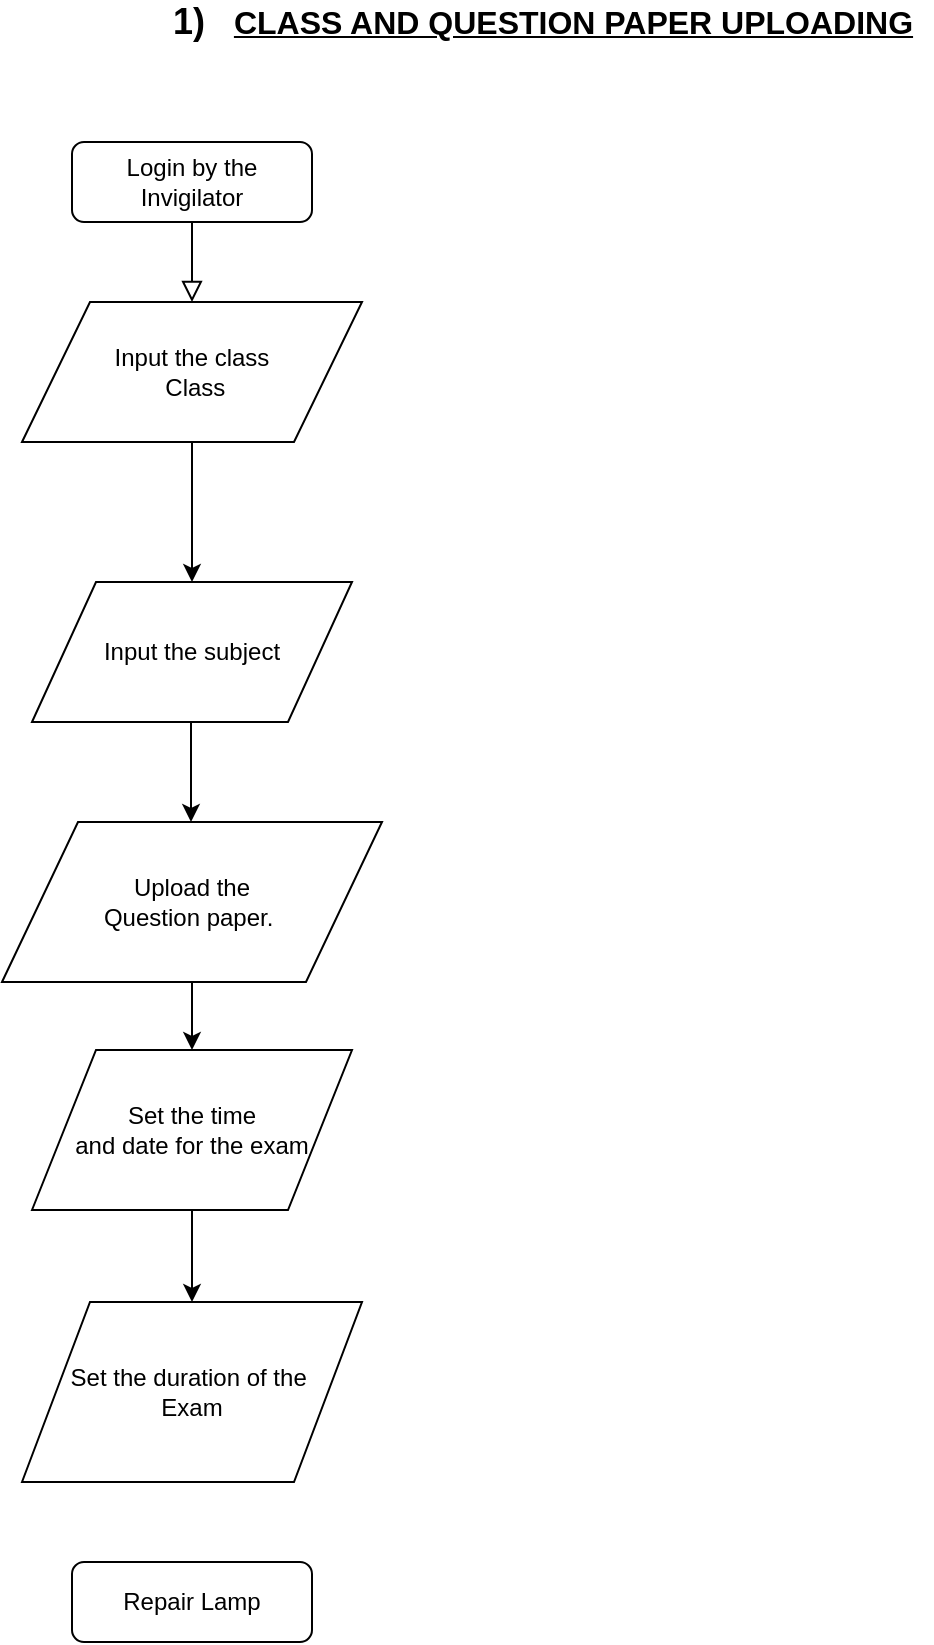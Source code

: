 <mxfile version="13.4.9" type="github">
  <diagram id="C5RBs43oDa-KdzZeNtuy" name="Page-1">
    <mxGraphModel dx="1221" dy="682" grid="1" gridSize="10" guides="1" tooltips="1" connect="1" arrows="1" fold="1" page="1" pageScale="1" pageWidth="827" pageHeight="1169" math="0" shadow="0">
      <root>
        <mxCell id="WIyWlLk6GJQsqaUBKTNV-0" />
        <mxCell id="WIyWlLk6GJQsqaUBKTNV-1" parent="WIyWlLk6GJQsqaUBKTNV-0" />
        <mxCell id="WIyWlLk6GJQsqaUBKTNV-2" value="" style="rounded=0;html=1;jettySize=auto;orthogonalLoop=1;fontSize=11;endArrow=block;endFill=0;endSize=8;strokeWidth=1;shadow=0;labelBackgroundColor=none;edgeStyle=orthogonalEdgeStyle;" parent="WIyWlLk6GJQsqaUBKTNV-1" source="WIyWlLk6GJQsqaUBKTNV-3" edge="1">
          <mxGeometry relative="1" as="geometry">
            <mxPoint x="220" y="170.0" as="targetPoint" />
          </mxGeometry>
        </mxCell>
        <mxCell id="WIyWlLk6GJQsqaUBKTNV-3" value="Login by the Invigilator" style="rounded=1;whiteSpace=wrap;html=1;fontSize=12;glass=0;strokeWidth=1;shadow=0;" parent="WIyWlLk6GJQsqaUBKTNV-1" vertex="1">
          <mxGeometry x="160" y="90" width="120" height="40" as="geometry" />
        </mxCell>
        <mxCell id="WIyWlLk6GJQsqaUBKTNV-11" value="Repair Lamp" style="rounded=1;whiteSpace=wrap;html=1;fontSize=12;glass=0;strokeWidth=1;shadow=0;" parent="WIyWlLk6GJQsqaUBKTNV-1" vertex="1">
          <mxGeometry x="160" y="800" width="120" height="40" as="geometry" />
        </mxCell>
        <mxCell id="0GkiZXZOzo5zhN54wi7A-2" value="" style="endArrow=classic;html=1;" edge="1" parent="WIyWlLk6GJQsqaUBKTNV-1">
          <mxGeometry width="50" height="50" relative="1" as="geometry">
            <mxPoint x="219.5" y="370" as="sourcePoint" />
            <mxPoint x="219.5" y="430" as="targetPoint" />
          </mxGeometry>
        </mxCell>
        <mxCell id="0GkiZXZOzo5zhN54wi7A-5" value="&lt;span style=&quot;font-size: 18px&quot;&gt;&lt;b&gt;1)&amp;nbsp;&amp;nbsp;&lt;/b&gt;&lt;/span&gt;&lt;font size=&quot;3&quot;&gt;&amp;nbsp;&lt;b&gt;&lt;u&gt;CLASS AND QUESTION PAPER UPLOADING&lt;/u&gt;&lt;/b&gt;&lt;/font&gt;" style="text;html=1;align=center;verticalAlign=middle;resizable=0;points=[];autosize=1;" vertex="1" parent="WIyWlLk6GJQsqaUBKTNV-1">
          <mxGeometry x="200" y="20" width="390" height="20" as="geometry" />
        </mxCell>
        <mxCell id="0GkiZXZOzo5zhN54wi7A-11" value="" style="edgeStyle=orthogonalEdgeStyle;rounded=0;orthogonalLoop=1;jettySize=auto;html=1;" edge="1" parent="WIyWlLk6GJQsqaUBKTNV-1" source="0GkiZXZOzo5zhN54wi7A-10">
          <mxGeometry relative="1" as="geometry">
            <mxPoint x="220" y="310" as="targetPoint" />
          </mxGeometry>
        </mxCell>
        <mxCell id="0GkiZXZOzo5zhN54wi7A-10" value="Input the class&lt;br&gt;&amp;nbsp;Class" style="shape=parallelogram;perimeter=parallelogramPerimeter;whiteSpace=wrap;html=1;" vertex="1" parent="WIyWlLk6GJQsqaUBKTNV-1">
          <mxGeometry x="135" y="170" width="170" height="70" as="geometry" />
        </mxCell>
        <mxCell id="0GkiZXZOzo5zhN54wi7A-12" value="Input the subject" style="shape=parallelogram;perimeter=parallelogramPerimeter;whiteSpace=wrap;html=1;" vertex="1" parent="WIyWlLk6GJQsqaUBKTNV-1">
          <mxGeometry x="140" y="310" width="160" height="70" as="geometry" />
        </mxCell>
        <mxCell id="0GkiZXZOzo5zhN54wi7A-15" value="" style="edgeStyle=orthogonalEdgeStyle;rounded=0;orthogonalLoop=1;jettySize=auto;html=1;" edge="1" parent="WIyWlLk6GJQsqaUBKTNV-1" source="0GkiZXZOzo5zhN54wi7A-13" target="0GkiZXZOzo5zhN54wi7A-14">
          <mxGeometry relative="1" as="geometry" />
        </mxCell>
        <mxCell id="0GkiZXZOzo5zhN54wi7A-13" value="Upload the &lt;br&gt;Question paper.&amp;nbsp;" style="shape=parallelogram;perimeter=parallelogramPerimeter;whiteSpace=wrap;html=1;" vertex="1" parent="WIyWlLk6GJQsqaUBKTNV-1">
          <mxGeometry x="125" y="430" width="190" height="80" as="geometry" />
        </mxCell>
        <mxCell id="0GkiZXZOzo5zhN54wi7A-17" value="" style="edgeStyle=orthogonalEdgeStyle;rounded=0;orthogonalLoop=1;jettySize=auto;html=1;" edge="1" parent="WIyWlLk6GJQsqaUBKTNV-1" source="0GkiZXZOzo5zhN54wi7A-14" target="0GkiZXZOzo5zhN54wi7A-16">
          <mxGeometry relative="1" as="geometry" />
        </mxCell>
        <mxCell id="0GkiZXZOzo5zhN54wi7A-14" value="Set the time &lt;br&gt;and date for the exam" style="shape=parallelogram;perimeter=parallelogramPerimeter;whiteSpace=wrap;html=1;" vertex="1" parent="WIyWlLk6GJQsqaUBKTNV-1">
          <mxGeometry x="140" y="544" width="160" height="80" as="geometry" />
        </mxCell>
        <mxCell id="0GkiZXZOzo5zhN54wi7A-16" value="Set the duration of the&amp;nbsp;&lt;br&gt;Exam" style="shape=parallelogram;perimeter=parallelogramPerimeter;whiteSpace=wrap;html=1;" vertex="1" parent="WIyWlLk6GJQsqaUBKTNV-1">
          <mxGeometry x="135" y="670" width="170" height="90" as="geometry" />
        </mxCell>
      </root>
    </mxGraphModel>
  </diagram>
</mxfile>
